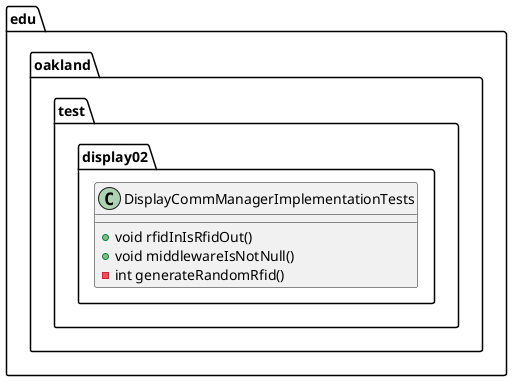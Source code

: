 @startuml DisplayCommManagerImplementationTests

package edu.oakland.test.display02 {
    class DisplayCommManagerImplementationTests {
        + void rfidInIsRfidOut()
        + void middlewareIsNotNull()
        - int generateRandomRfid()
    }
}

@enduml
